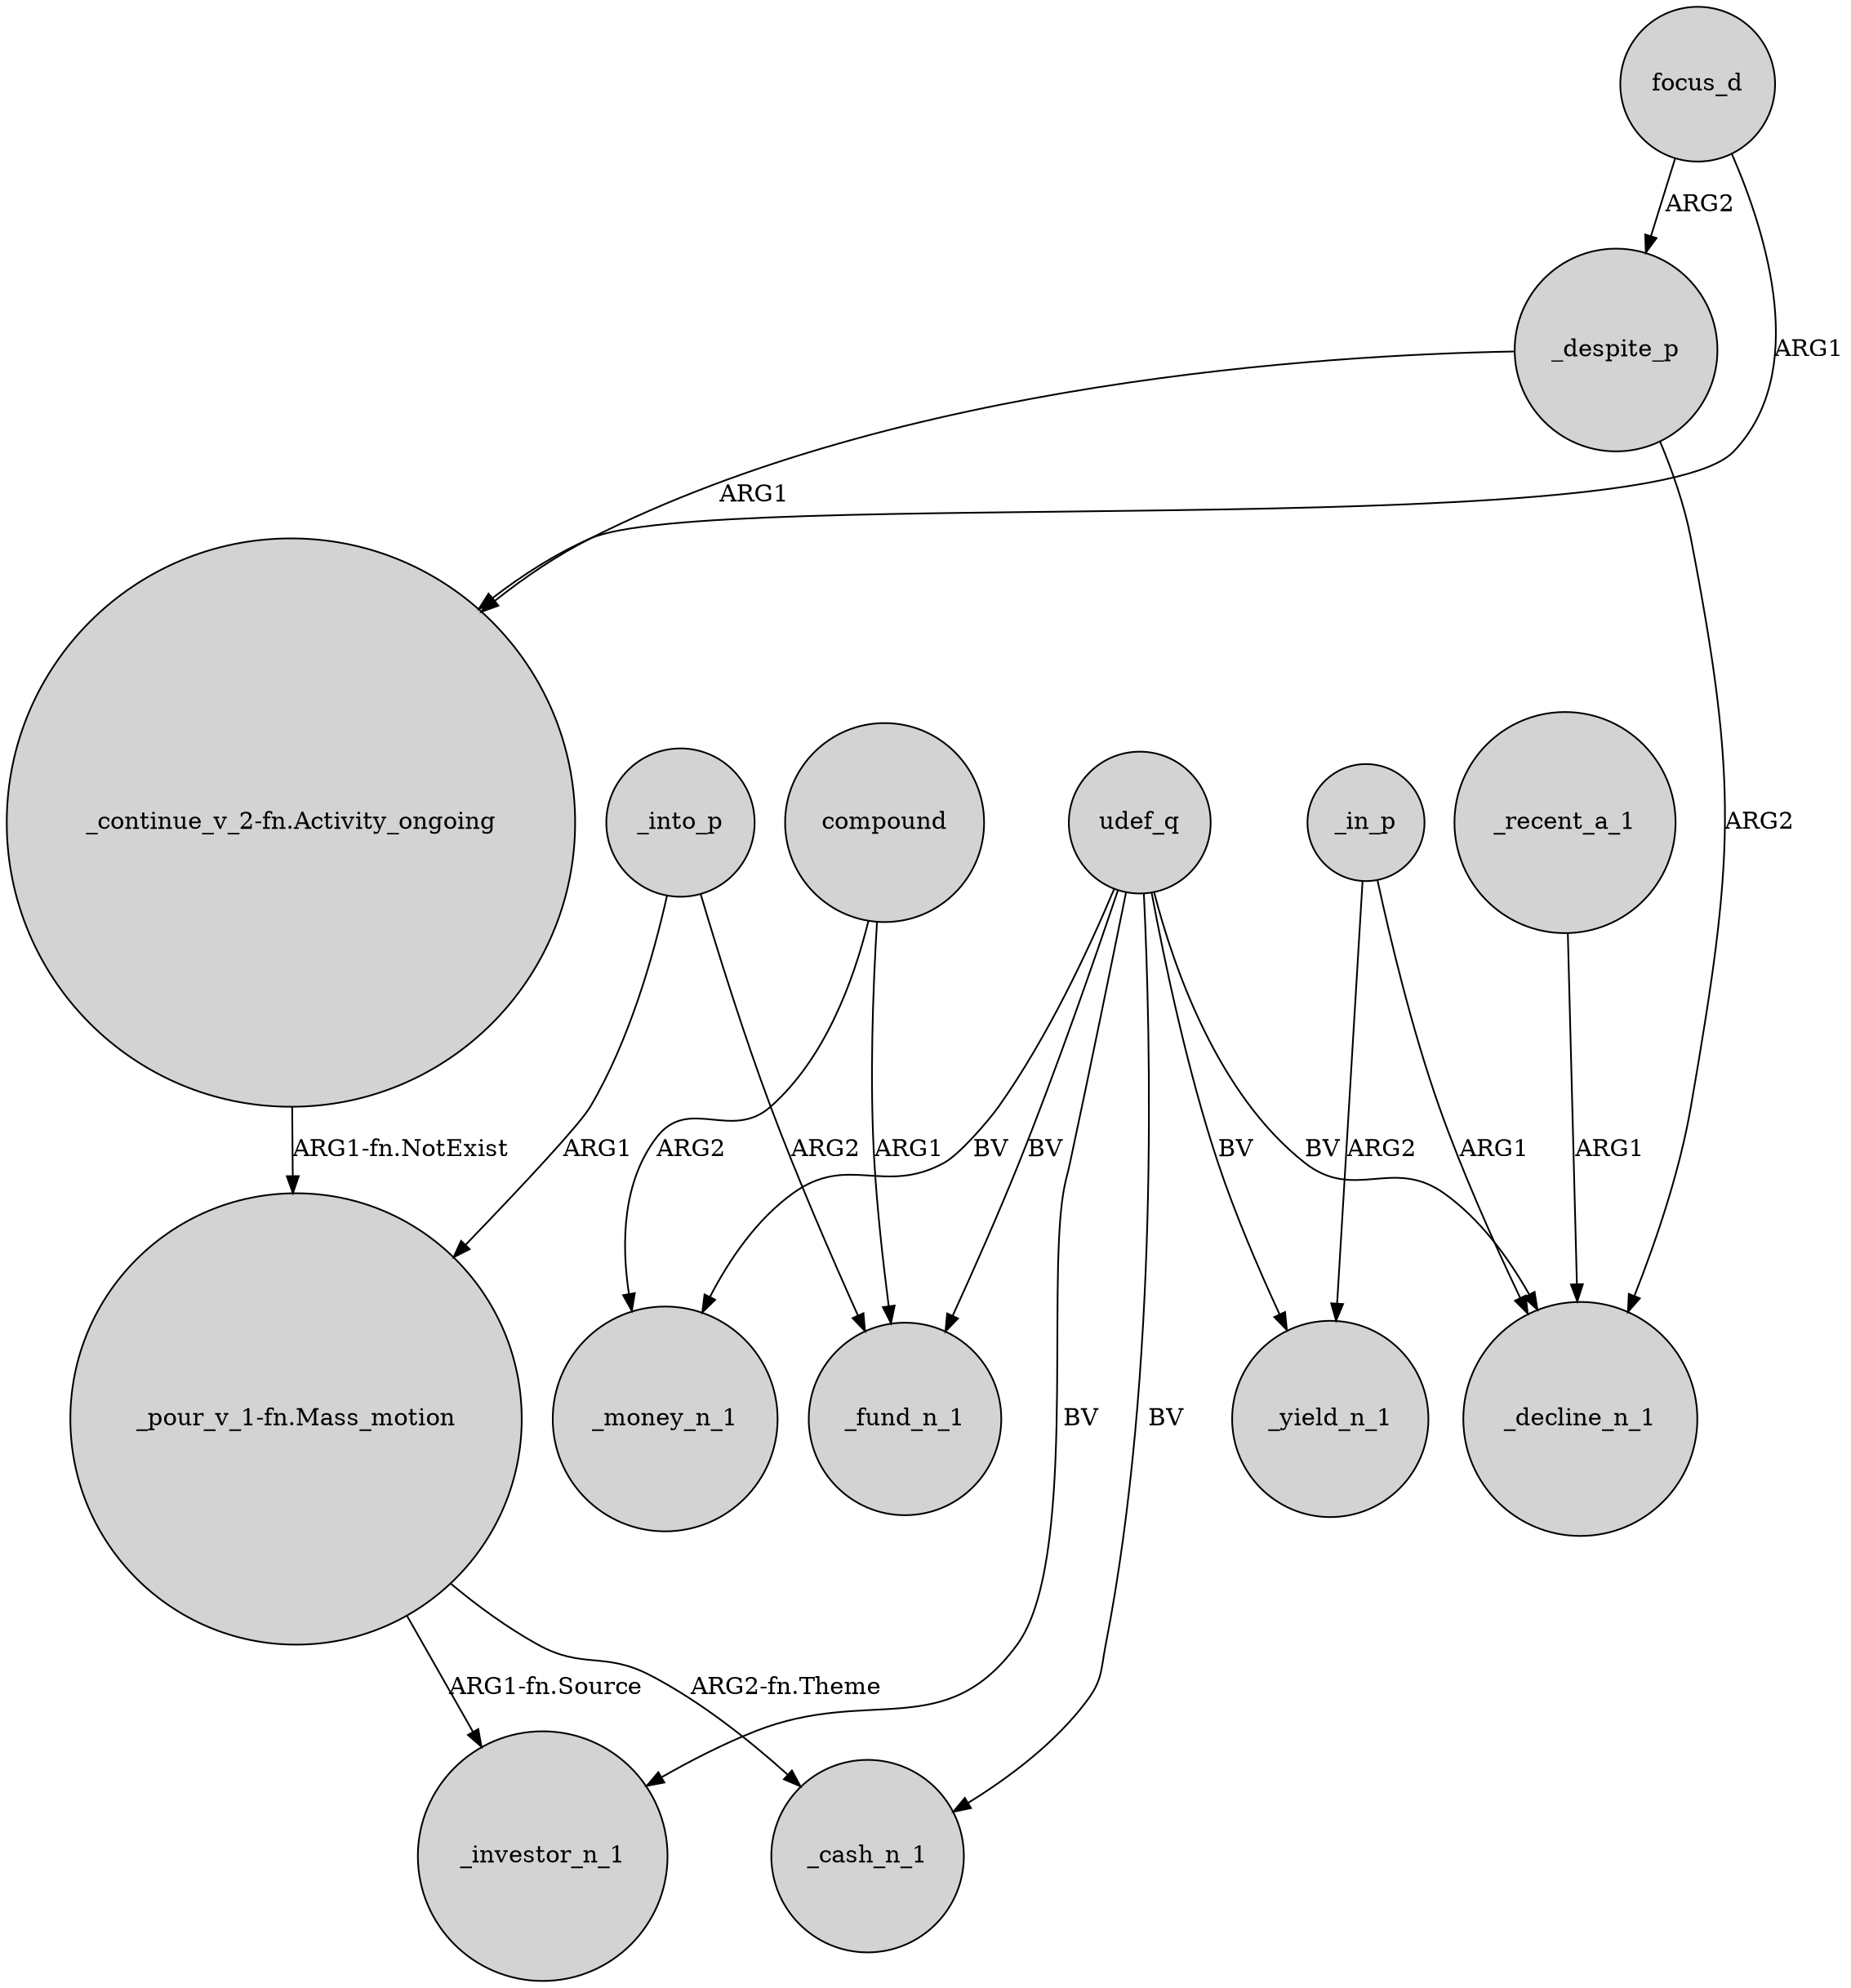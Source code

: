 digraph {
	node [shape=circle style=filled]
	_despite_p -> "_continue_v_2-fn.Activity_ongoing" [label=ARG1]
	udef_q -> _money_n_1 [label=BV]
	_despite_p -> _decline_n_1 [label=ARG2]
	_in_p -> _yield_n_1 [label=ARG2]
	"_pour_v_1-fn.Mass_motion" -> _investor_n_1 [label="ARG1-fn.Source"]
	udef_q -> _investor_n_1 [label=BV]
	udef_q -> _cash_n_1 [label=BV]
	focus_d -> _despite_p [label=ARG2]
	_into_p -> _fund_n_1 [label=ARG2]
	"_continue_v_2-fn.Activity_ongoing" -> "_pour_v_1-fn.Mass_motion" [label="ARG1-fn.NotExist"]
	compound -> _money_n_1 [label=ARG2]
	udef_q -> _decline_n_1 [label=BV]
	_in_p -> _decline_n_1 [label=ARG1]
	udef_q -> _fund_n_1 [label=BV]
	"_pour_v_1-fn.Mass_motion" -> _cash_n_1 [label="ARG2-fn.Theme"]
	_recent_a_1 -> _decline_n_1 [label=ARG1]
	focus_d -> "_continue_v_2-fn.Activity_ongoing" [label=ARG1]
	udef_q -> _yield_n_1 [label=BV]
	_into_p -> "_pour_v_1-fn.Mass_motion" [label=ARG1]
	compound -> _fund_n_1 [label=ARG1]
}

